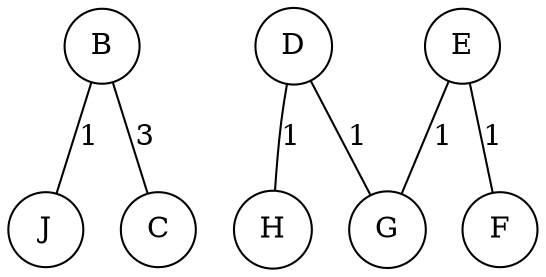 graph Prim {
B [ shape = circle];
J [shape = circle];
B -- J [label = 1 ];
D [ shape = circle];
G [shape = circle];
D -- G [label = 1 ];
D [ shape = circle];
H [shape = circle];
D -- H [label = 1 ];
E [ shape = circle];
F [shape = circle];
E -- F [label = 1 ];
E [ shape = circle];
G [shape = circle];
E -- G [label = 1 ];
B [ shape = circle];
C [shape = circle];
B -- C [label = 3 ];
}